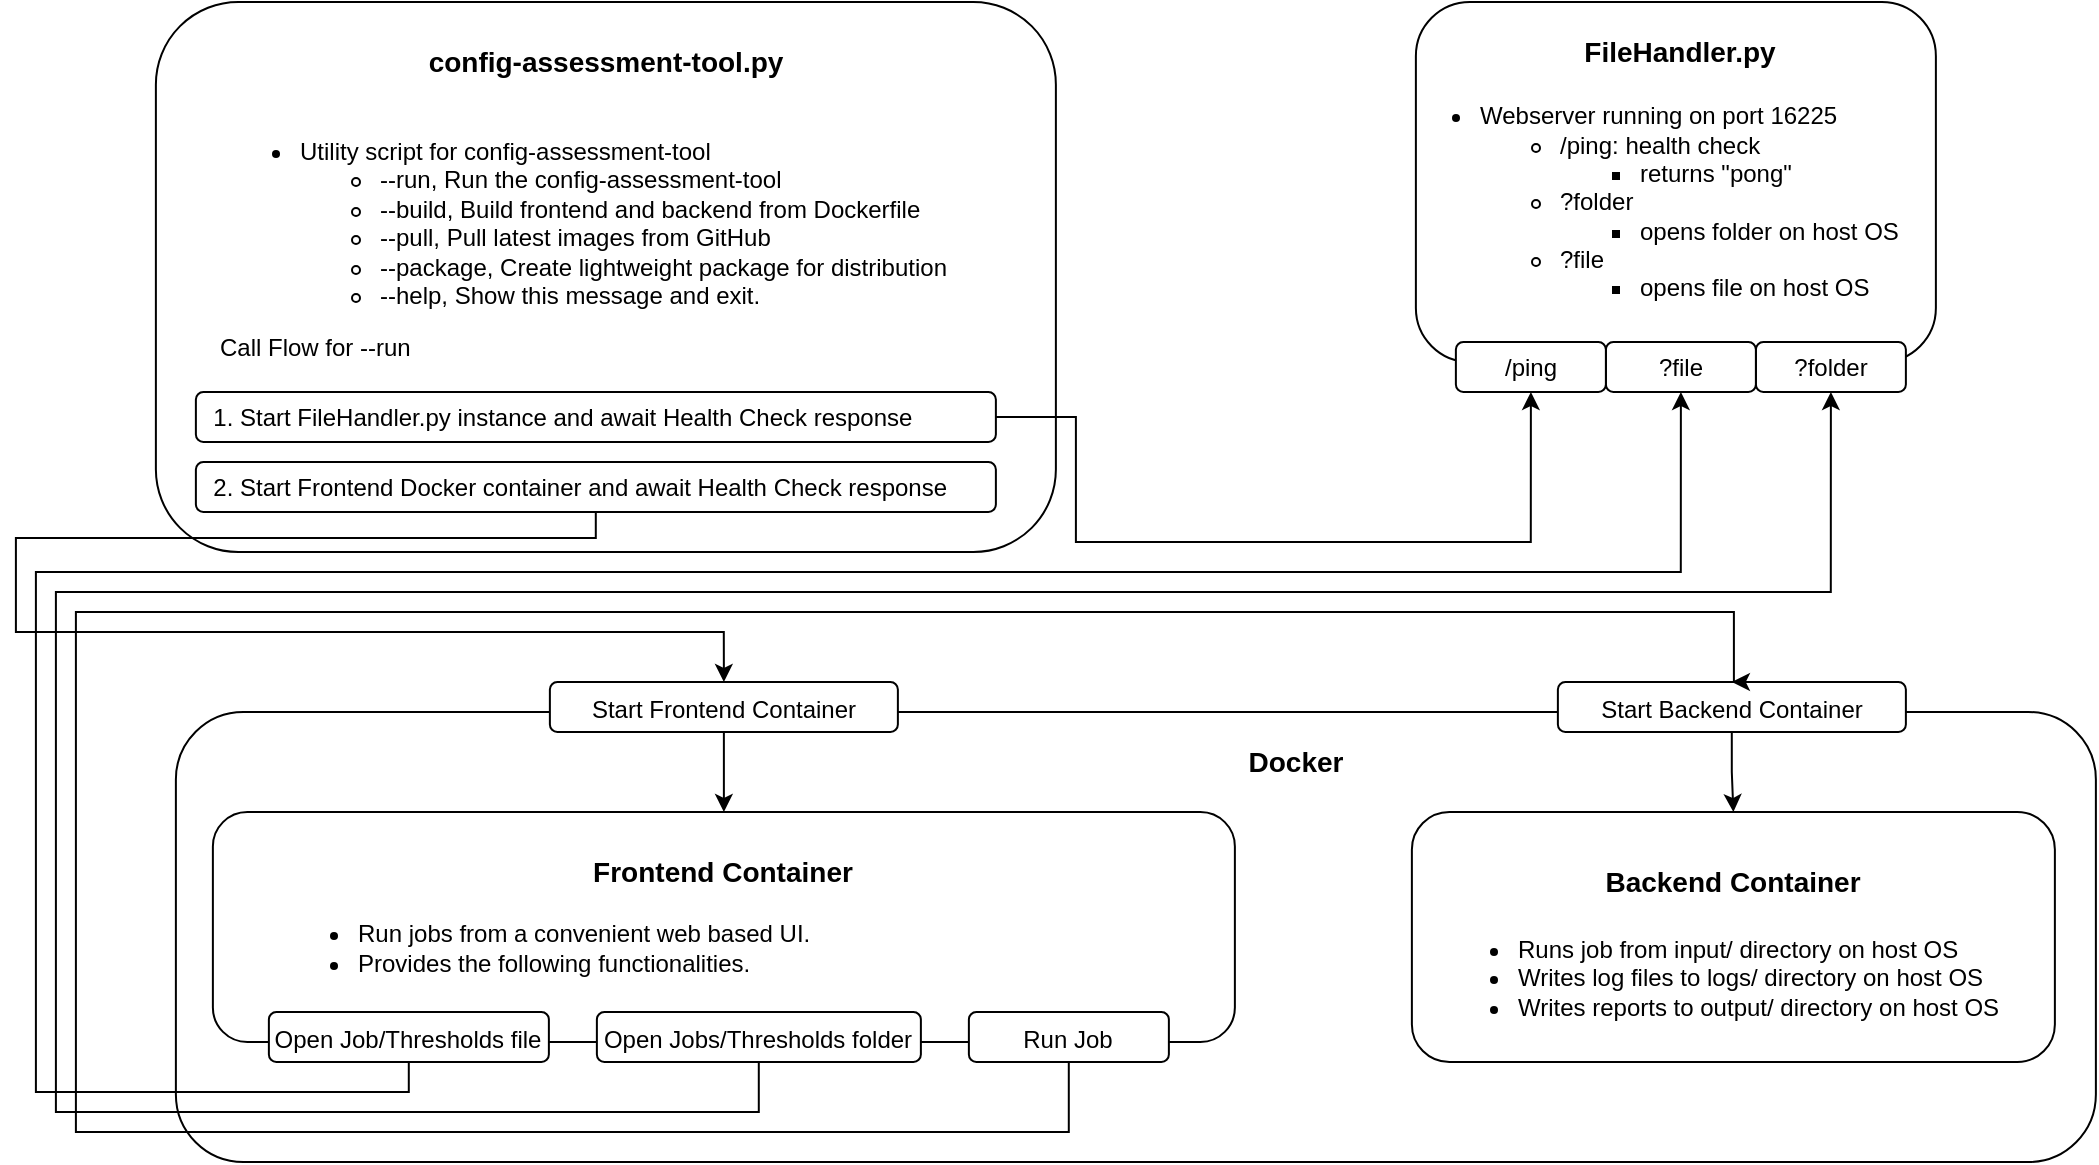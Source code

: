 <mxfile version="17.4.0" type="device"><diagram id="qiZyysZA4v48rgn5eO0D" name="Page-1"><mxGraphModel dx="1673" dy="867" grid="1" gridSize="10" guides="1" tooltips="1" connect="1" arrows="1" fold="1" page="1" pageScale="1" pageWidth="850" pageHeight="1100" math="0" shadow="0"><root><mxCell id="0"/><mxCell id="1" parent="0"/><mxCell id="Sl_kyqcwfWLhuMR_HsqQ-3" value="" style="rounded=1;whiteSpace=wrap;html=1;" vertex="1" parent="1"><mxGeometry x="89.94" y="365" width="960" height="225" as="geometry"/></mxCell><mxCell id="Sl_kyqcwfWLhuMR_HsqQ-4" value="&lt;b style=&quot;font-size: 14px;&quot;&gt;&lt;font style=&quot;font-size: 14px;&quot;&gt;Docker&lt;/font&gt;&lt;/b&gt;" style="text;html=1;strokeColor=none;fillColor=none;align=center;verticalAlign=middle;whiteSpace=wrap;rounded=0;fontSize=14;" vertex="1" parent="1"><mxGeometry x="619.94" y="375" width="60" height="30" as="geometry"/></mxCell><mxCell id="Sl_kyqcwfWLhuMR_HsqQ-5" value="" style="rounded=1;whiteSpace=wrap;html=1;" vertex="1" parent="1"><mxGeometry x="108.44" y="415" width="511" height="115" as="geometry"/></mxCell><mxCell id="Sl_kyqcwfWLhuMR_HsqQ-6" value="&lt;font style=&quot;font-size: 14px&quot;&gt;&lt;b&gt;Frontend Container&lt;/b&gt;&lt;/font&gt;" style="text;html=1;strokeColor=none;fillColor=none;align=center;verticalAlign=middle;whiteSpace=wrap;rounded=0;" vertex="1" parent="1"><mxGeometry x="296.44" y="430" width="135" height="30" as="geometry"/></mxCell><mxCell id="Sl_kyqcwfWLhuMR_HsqQ-8" value="" style="rounded=1;whiteSpace=wrap;html=1;" vertex="1" parent="1"><mxGeometry x="707.94" y="415" width="321.5" height="125" as="geometry"/></mxCell><mxCell id="Sl_kyqcwfWLhuMR_HsqQ-9" value="&lt;font style=&quot;font-size: 14px&quot;&gt;&lt;b&gt;Backend Container&lt;/b&gt;&lt;/font&gt;" style="text;html=1;strokeColor=none;fillColor=none;align=center;verticalAlign=middle;whiteSpace=wrap;rounded=0;" vertex="1" parent="1"><mxGeometry x="801.19" y="435" width="135" height="30" as="geometry"/></mxCell><mxCell id="Sl_kyqcwfWLhuMR_HsqQ-10" value="" style="rounded=1;whiteSpace=wrap;html=1;" vertex="1" parent="1"><mxGeometry x="709.94" y="10" width="260" height="180" as="geometry"/></mxCell><mxCell id="Sl_kyqcwfWLhuMR_HsqQ-11" value="&lt;b&gt;&lt;font style=&quot;font-size: 14px&quot;&gt;FileHandler.py&lt;/font&gt;&lt;/b&gt;" style="text;html=1;strokeColor=none;fillColor=none;align=center;verticalAlign=middle;whiteSpace=wrap;rounded=0;" vertex="1" parent="1"><mxGeometry x="792.44" y="20" width="100" height="30" as="geometry"/></mxCell><mxCell id="Sl_kyqcwfWLhuMR_HsqQ-12" value="&lt;ul&gt;&lt;li&gt;Webserver running on port&amp;nbsp;16225&lt;/li&gt;&lt;ul&gt;&lt;li&gt;/ping: health check&lt;/li&gt;&lt;ul&gt;&lt;li&gt;returns &quot;pong&quot;&lt;/li&gt;&lt;/ul&gt;&lt;li&gt;?folder&lt;/li&gt;&lt;ul&gt;&lt;li&gt;opens folder on host OS&lt;/li&gt;&lt;/ul&gt;&lt;li&gt;?file&lt;/li&gt;&lt;ul&gt;&lt;li&gt;opens file on host OS&lt;/li&gt;&lt;/ul&gt;&lt;/ul&gt;&lt;/ul&gt;" style="text;html=1;strokeColor=none;fillColor=none;align=left;verticalAlign=middle;whiteSpace=wrap;rounded=0;" vertex="1" parent="1"><mxGeometry x="699.94" y="40" width="310" height="140" as="geometry"/></mxCell><mxCell id="Sl_kyqcwfWLhuMR_HsqQ-13" value="?folder" style="rounded=1;whiteSpace=wrap;html=1;" vertex="1" parent="1"><mxGeometry x="879.94" y="180" width="75" height="25" as="geometry"/></mxCell><mxCell id="Sl_kyqcwfWLhuMR_HsqQ-15" value="?file" style="rounded=1;whiteSpace=wrap;html=1;" vertex="1" parent="1"><mxGeometry x="804.94" y="180" width="75" height="25" as="geometry"/></mxCell><mxCell id="Sl_kyqcwfWLhuMR_HsqQ-16" value="/ping" style="rounded=1;whiteSpace=wrap;html=1;" vertex="1" parent="1"><mxGeometry x="729.94" y="180" width="75" height="25" as="geometry"/></mxCell><mxCell id="Sl_kyqcwfWLhuMR_HsqQ-17" value="" style="rounded=1;whiteSpace=wrap;html=1;" vertex="1" parent="1"><mxGeometry x="79.94" y="10" width="450" height="275" as="geometry"/></mxCell><mxCell id="Sl_kyqcwfWLhuMR_HsqQ-18" value="&lt;b&gt;&lt;font style=&quot;font-size: 14px&quot;&gt;config-assessment-tool.py&lt;/font&gt;&lt;/b&gt;" style="text;html=1;strokeColor=none;fillColor=none;align=center;verticalAlign=middle;whiteSpace=wrap;rounded=0;" vertex="1" parent="1"><mxGeometry x="204.94" y="25" width="200" height="30" as="geometry"/></mxCell><mxCell id="Sl_kyqcwfWLhuMR_HsqQ-19" value="&lt;ul&gt;&lt;li&gt;Utility script for config-assessment-tool&lt;/li&gt;&lt;ul&gt;&lt;li&gt;--run, Run the config-assessment-tool&lt;/li&gt;&lt;li&gt;--build, Build frontend and backend from Dockerfile&lt;/li&gt;&lt;li&gt;--pull, Pull latest images from GitHub&lt;/li&gt;&lt;li&gt;--package, Create lightweight package for distribution&lt;/li&gt;&lt;li&gt;--help, Show this message and exit.&lt;/li&gt;&lt;/ul&gt;&lt;/ul&gt;&lt;div&gt;Call Flow for --run&lt;/div&gt;&lt;div&gt;&lt;br&gt;&lt;/div&gt;" style="text;html=1;strokeColor=none;fillColor=none;align=left;verticalAlign=middle;whiteSpace=wrap;rounded=0;" vertex="1" parent="1"><mxGeometry x="109.94" y="65" width="390" height="140" as="geometry"/></mxCell><mxCell id="Sl_kyqcwfWLhuMR_HsqQ-38" style="edgeStyle=orthogonalEdgeStyle;rounded=0;orthogonalLoop=1;jettySize=auto;html=1;entryX=0.5;entryY=1;entryDx=0;entryDy=0;fontSize=14;" edge="1" parent="1" source="Sl_kyqcwfWLhuMR_HsqQ-24" target="Sl_kyqcwfWLhuMR_HsqQ-16"><mxGeometry relative="1" as="geometry"><Array as="points"><mxPoint x="539.94" y="218"/><mxPoint x="539.94" y="280"/><mxPoint x="766.94" y="280"/></Array></mxGeometry></mxCell><mxCell id="Sl_kyqcwfWLhuMR_HsqQ-24" value="&amp;nbsp; 1. Start FileHandler.py instance and await Health Check response" style="rounded=1;whiteSpace=wrap;html=1;align=left;" vertex="1" parent="1"><mxGeometry x="99.94" y="205" width="400" height="25" as="geometry"/></mxCell><mxCell id="Sl_kyqcwfWLhuMR_HsqQ-37" style="edgeStyle=orthogonalEdgeStyle;rounded=0;orthogonalLoop=1;jettySize=auto;html=1;entryX=0.5;entryY=0;entryDx=0;entryDy=0;fontSize=14;" edge="1" parent="1" source="Sl_kyqcwfWLhuMR_HsqQ-27" target="Sl_kyqcwfWLhuMR_HsqQ-28"><mxGeometry relative="1" as="geometry"><Array as="points"><mxPoint x="299.94" y="278"/><mxPoint x="9.94" y="278"/><mxPoint x="9.94" y="325"/><mxPoint x="363.94" y="325"/></Array></mxGeometry></mxCell><mxCell id="Sl_kyqcwfWLhuMR_HsqQ-27" value="&amp;nbsp; 2. Start Frontend Docker container and await Health Check response" style="rounded=1;whiteSpace=wrap;html=1;align=left;" vertex="1" parent="1"><mxGeometry x="99.94" y="240" width="400" height="25" as="geometry"/></mxCell><mxCell id="Sl_kyqcwfWLhuMR_HsqQ-52" style="edgeStyle=orthogonalEdgeStyle;rounded=0;orthogonalLoop=1;jettySize=auto;html=1;entryX=0.5;entryY=0;entryDx=0;entryDy=0;fontSize=14;" edge="1" parent="1" source="Sl_kyqcwfWLhuMR_HsqQ-28" target="Sl_kyqcwfWLhuMR_HsqQ-5"><mxGeometry relative="1" as="geometry"/></mxCell><mxCell id="Sl_kyqcwfWLhuMR_HsqQ-28" value="&lt;font style=&quot;font-size: 12px&quot;&gt;Start Frontend Container&lt;/font&gt;" style="rounded=1;whiteSpace=wrap;html=1;fontSize=14;" vertex="1" parent="1"><mxGeometry x="276.94" y="350" width="174" height="25" as="geometry"/></mxCell><mxCell id="Sl_kyqcwfWLhuMR_HsqQ-55" style="edgeStyle=orthogonalEdgeStyle;rounded=0;orthogonalLoop=1;jettySize=auto;html=1;entryX=0.5;entryY=0;entryDx=0;entryDy=0;fontSize=14;" edge="1" parent="1" source="Sl_kyqcwfWLhuMR_HsqQ-33" target="Sl_kyqcwfWLhuMR_HsqQ-8"><mxGeometry relative="1" as="geometry"/></mxCell><mxCell id="Sl_kyqcwfWLhuMR_HsqQ-33" value="&lt;font style=&quot;font-size: 12px&quot;&gt;Start Backend Container&lt;/font&gt;" style="rounded=1;whiteSpace=wrap;html=1;fontSize=14;" vertex="1" parent="1"><mxGeometry x="780.94" y="350" width="174" height="25" as="geometry"/></mxCell><mxCell id="Sl_kyqcwfWLhuMR_HsqQ-39" value="&lt;ul&gt;&lt;li&gt;&lt;span&gt;Run jobs from a convenient web based UI. &lt;/span&gt;&lt;/li&gt;&lt;li&gt;&lt;span&gt;Provides the following functionalities.&lt;/span&gt;&lt;/li&gt;&lt;/ul&gt;" style="text;html=1;strokeColor=none;fillColor=none;align=left;verticalAlign=middle;whiteSpace=wrap;rounded=0;" vertex="1" parent="1"><mxGeometry x="139.44" y="450" width="390" height="65" as="geometry"/></mxCell><mxCell id="Sl_kyqcwfWLhuMR_HsqQ-45" style="edgeStyle=orthogonalEdgeStyle;rounded=0;orthogonalLoop=1;jettySize=auto;html=1;entryX=0.5;entryY=1;entryDx=0;entryDy=0;fontSize=14;" edge="1" parent="1" source="Sl_kyqcwfWLhuMR_HsqQ-41" target="Sl_kyqcwfWLhuMR_HsqQ-15"><mxGeometry relative="1" as="geometry"><Array as="points"><mxPoint x="206.94" y="555"/><mxPoint x="19.94" y="555"/><mxPoint x="19.94" y="295"/><mxPoint x="841.94" y="295"/></Array></mxGeometry></mxCell><mxCell id="Sl_kyqcwfWLhuMR_HsqQ-41" value="&lt;span style=&quot;font-size: 12px&quot;&gt;Open Job/Thresholds file&lt;/span&gt;" style="rounded=1;whiteSpace=wrap;html=1;fontSize=14;" vertex="1" parent="1"><mxGeometry x="136.44" y="515" width="140" height="25" as="geometry"/></mxCell><mxCell id="Sl_kyqcwfWLhuMR_HsqQ-46" style="edgeStyle=orthogonalEdgeStyle;rounded=0;orthogonalLoop=1;jettySize=auto;html=1;entryX=0.5;entryY=1;entryDx=0;entryDy=0;fontSize=14;" edge="1" parent="1" source="Sl_kyqcwfWLhuMR_HsqQ-42" target="Sl_kyqcwfWLhuMR_HsqQ-13"><mxGeometry relative="1" as="geometry"><Array as="points"><mxPoint x="380.94" y="565"/><mxPoint x="29.94" y="565"/><mxPoint x="29.94" y="305"/><mxPoint x="916.94" y="305"/></Array></mxGeometry></mxCell><mxCell id="Sl_kyqcwfWLhuMR_HsqQ-42" value="&lt;span style=&quot;font-size: 12px&quot;&gt;Open Jobs/Thresholds folder&lt;/span&gt;" style="rounded=1;whiteSpace=wrap;html=1;fontSize=14;" vertex="1" parent="1"><mxGeometry x="300.44" y="515" width="162" height="25" as="geometry"/></mxCell><mxCell id="Sl_kyqcwfWLhuMR_HsqQ-48" style="edgeStyle=orthogonalEdgeStyle;rounded=0;orthogonalLoop=1;jettySize=auto;html=1;entryX=0.5;entryY=0;entryDx=0;entryDy=0;fontSize=14;" edge="1" parent="1" source="Sl_kyqcwfWLhuMR_HsqQ-43" target="Sl_kyqcwfWLhuMR_HsqQ-33"><mxGeometry relative="1" as="geometry"><Array as="points"><mxPoint x="536.94" y="575"/><mxPoint x="39.94" y="575"/><mxPoint x="39.94" y="315"/><mxPoint x="868.94" y="315"/></Array></mxGeometry></mxCell><mxCell id="Sl_kyqcwfWLhuMR_HsqQ-43" value="&lt;span style=&quot;font-size: 12px&quot;&gt;Run Job&lt;/span&gt;" style="rounded=1;whiteSpace=wrap;html=1;fontSize=14;" vertex="1" parent="1"><mxGeometry x="486.44" y="515" width="100" height="25" as="geometry"/></mxCell><mxCell id="Sl_kyqcwfWLhuMR_HsqQ-49" value="&lt;ul&gt;&lt;li&gt;&lt;span&gt;Runs job from input/ directory on host OS&lt;/span&gt;&lt;/li&gt;&lt;li&gt;&lt;span&gt;Writes log files to logs/ directory on host OS&lt;/span&gt;&lt;/li&gt;&lt;li&gt;&lt;span&gt;Writes reports to output/ directory on host OS&lt;/span&gt;&lt;/li&gt;&lt;/ul&gt;" style="text;html=1;strokeColor=none;fillColor=none;align=left;verticalAlign=middle;whiteSpace=wrap;rounded=0;" vertex="1" parent="1"><mxGeometry x="718.69" y="465" width="300" height="65" as="geometry"/></mxCell></root></mxGraphModel></diagram></mxfile>